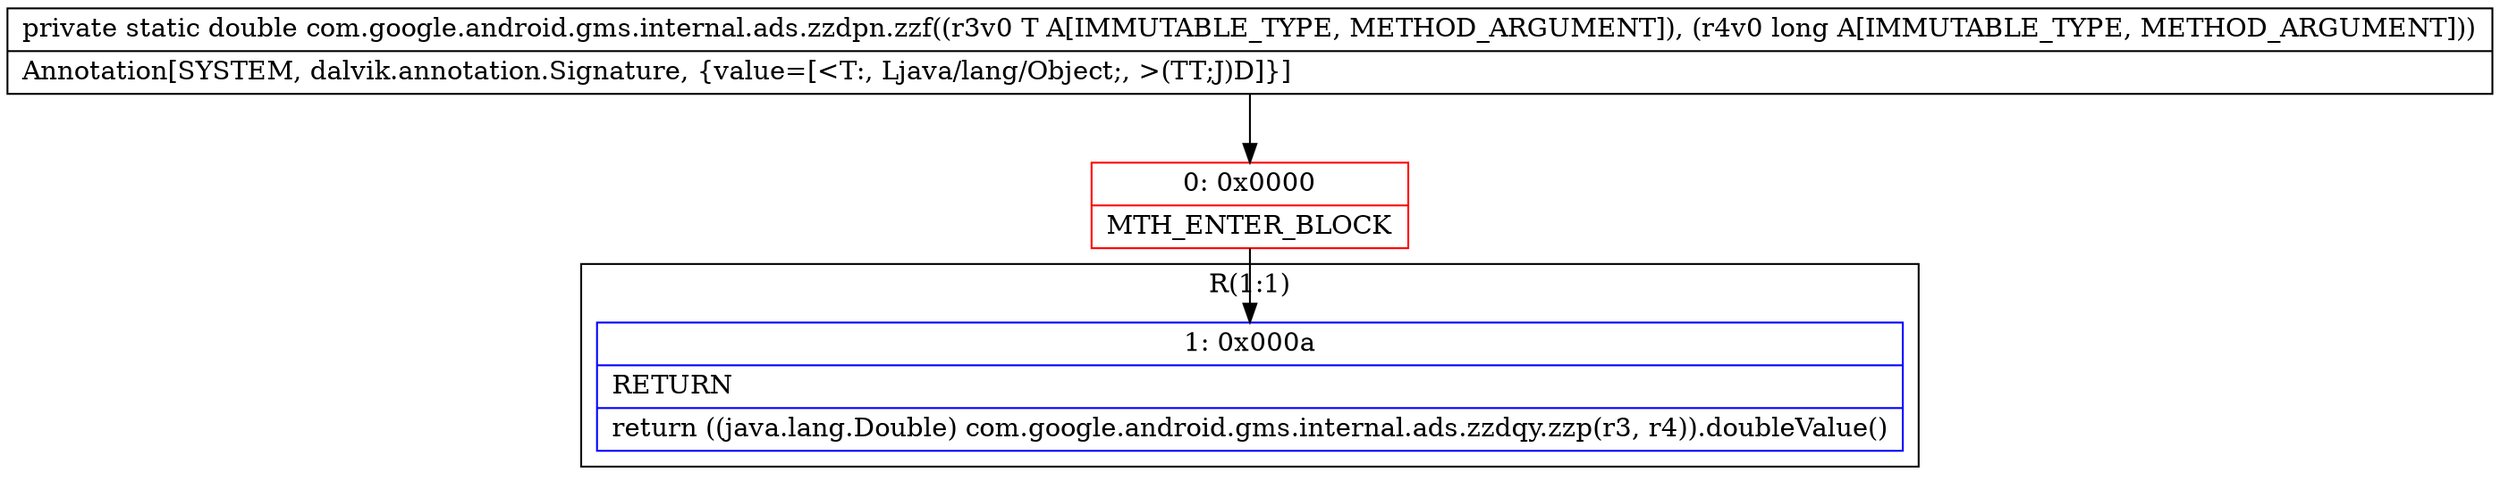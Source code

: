 digraph "CFG forcom.google.android.gms.internal.ads.zzdpn.zzf(Ljava\/lang\/Object;J)D" {
subgraph cluster_Region_925530498 {
label = "R(1:1)";
node [shape=record,color=blue];
Node_1 [shape=record,label="{1\:\ 0x000a|RETURN\l|return ((java.lang.Double) com.google.android.gms.internal.ads.zzdqy.zzp(r3, r4)).doubleValue()\l}"];
}
Node_0 [shape=record,color=red,label="{0\:\ 0x0000|MTH_ENTER_BLOCK\l}"];
MethodNode[shape=record,label="{private static double com.google.android.gms.internal.ads.zzdpn.zzf((r3v0 T A[IMMUTABLE_TYPE, METHOD_ARGUMENT]), (r4v0 long A[IMMUTABLE_TYPE, METHOD_ARGUMENT]))  | Annotation[SYSTEM, dalvik.annotation.Signature, \{value=[\<T:, Ljava\/lang\/Object;, \>(TT;J)D]\}]\l}"];
MethodNode -> Node_0;
Node_0 -> Node_1;
}

